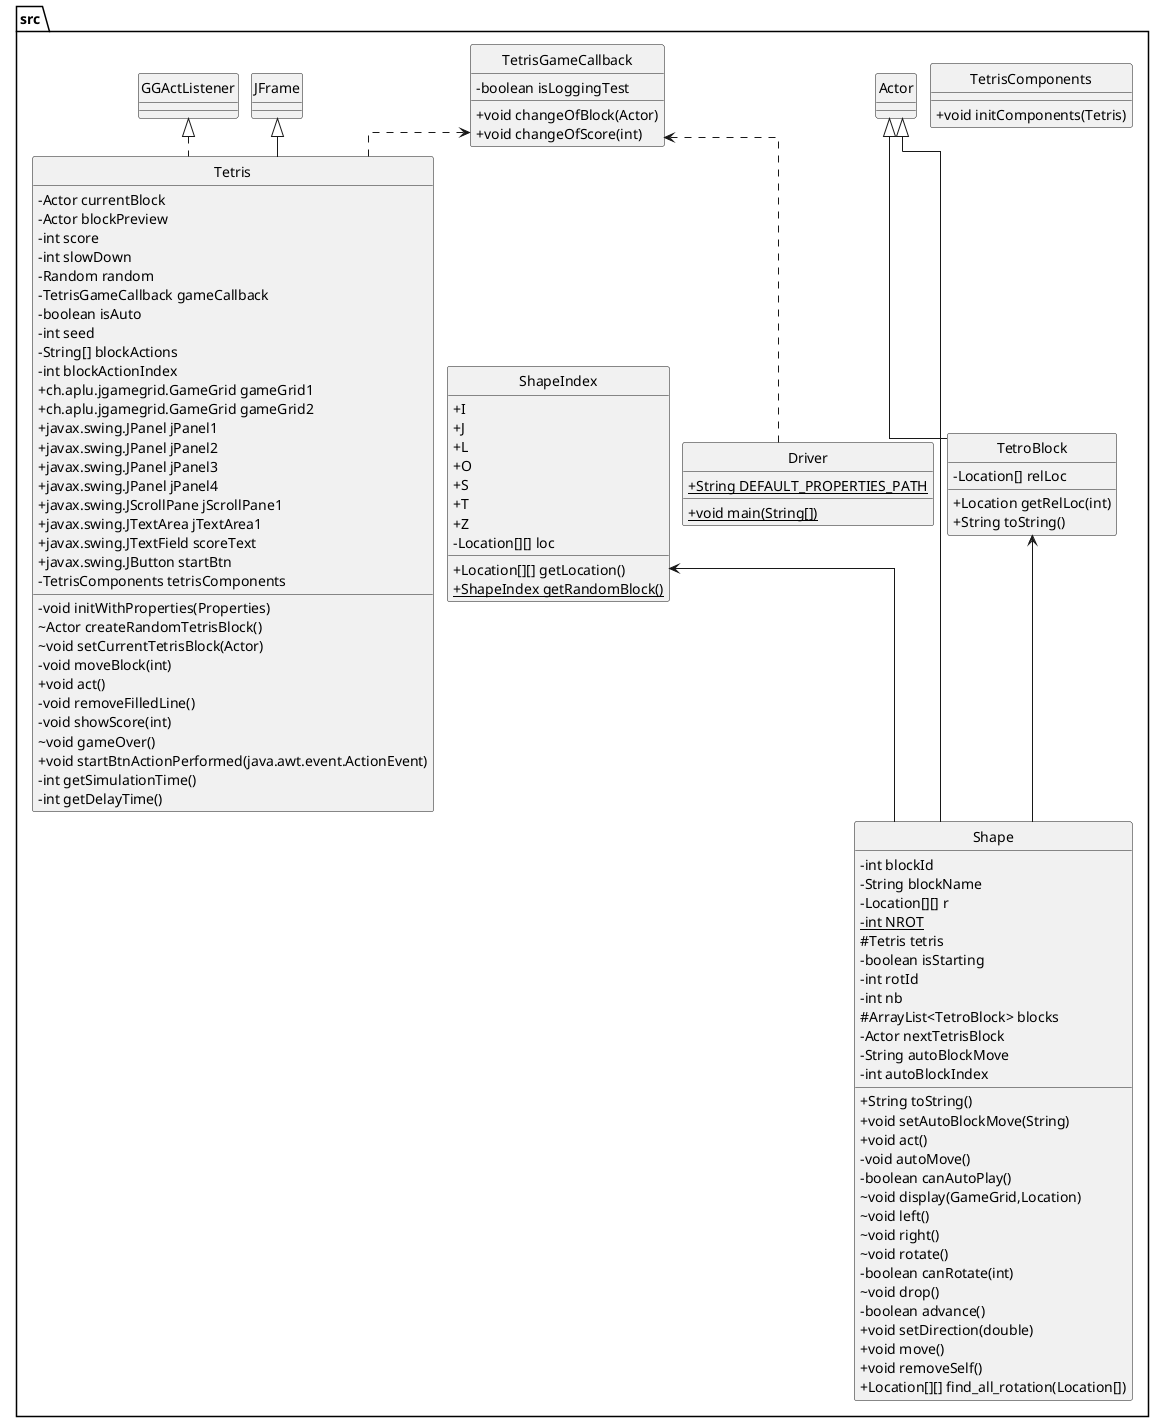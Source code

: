 @startuml
top to bottom direction
skinparam linetype ortho
skinparam HorizontalAlignment center
skinparam classAttributeIconSize 0
skinparam nodesep 13
skinparam ranksep 10
skinparam style strictuml
class src.Shape {
- int blockId
- String blockName
- Location[][] r
- {static} int NROT
# Tetris tetris
- boolean isStarting
- int rotId
- int nb
# ArrayList<TetroBlock> blocks
- Actor nextTetrisBlock
- String autoBlockMove
- int autoBlockIndex
+ String toString()
+ void setAutoBlockMove(String)
+ void act()
- void autoMove()
- boolean canAutoPlay()
~ void display(GameGrid,Location)
~ void left()
~ void right()
~ void rotate()
- boolean canRotate(int)
~ void drop()
- boolean advance()
+ void setDirection(double)
+ void move()
+ void removeSelf()
+ Location[][] find_all_rotation(Location[])
}
enum src.ShapeIndex {
+  I
+  J
+  L
+  O
+  S
+  T
+  Z
- Location[][] loc
+ Location[][] getLocation()
+ {static} ShapeIndex getRandomBlock()
}
class src.TetrisComponents {
+ void initComponents(Tetris)
}

class src.Tetris {
- Actor currentBlock
- Actor blockPreview
- int score
- int slowDown
- Random random
- TetrisGameCallback gameCallback
- boolean isAuto
- int seed
- String[] blockActions
- int blockActionIndex
+ ch.aplu.jgamegrid.GameGrid gameGrid1
+ ch.aplu.jgamegrid.GameGrid gameGrid2
+ javax.swing.JPanel jPanel1
+ javax.swing.JPanel jPanel2
+ javax.swing.JPanel jPanel3
+ javax.swing.JPanel jPanel4
+ javax.swing.JScrollPane jScrollPane1
+ javax.swing.JTextArea jTextArea1
+ javax.swing.JTextField scoreText
+ javax.swing.JButton startBtn
- TetrisComponents tetrisComponents
- void initWithProperties(Properties)
~ Actor createRandomTetrisBlock()
~ void setCurrentTetrisBlock(Actor)
- void moveBlock(int)
+ void act()
- void removeFilledLine()
- void showScore(int)
~ void gameOver()
+ void startBtnActionPerformed(java.awt.event.ActionEvent)
- int getSimulationTime()
- int getDelayTime()
}
class src.TetroBlock {
- Location[] relLoc
+ Location getRelLoc(int)
+ String toString()
}
class src.Driver {
+ {static} String DEFAULT_PROPERTIES_PATH
+ {static} void main(String[])
}
class src.TetrisGameCallback {
- boolean isLoggingTest
+ void changeOfBlock(Actor)
+ void changeOfScore(int)
}


src.Actor <|-- src.Shape
src.GGActListener <|.. src.Tetris
src.JFrame <|-- src.Tetris
src.Actor <|-- src.TetroBlock
src.TetrisGameCallback <.. src.Tetris
src.TetrisGameCallback <.. src.Driver
src.TetroBlock <-- src.Shape
src.ShapeIndex <-- src.Shape
@enduml